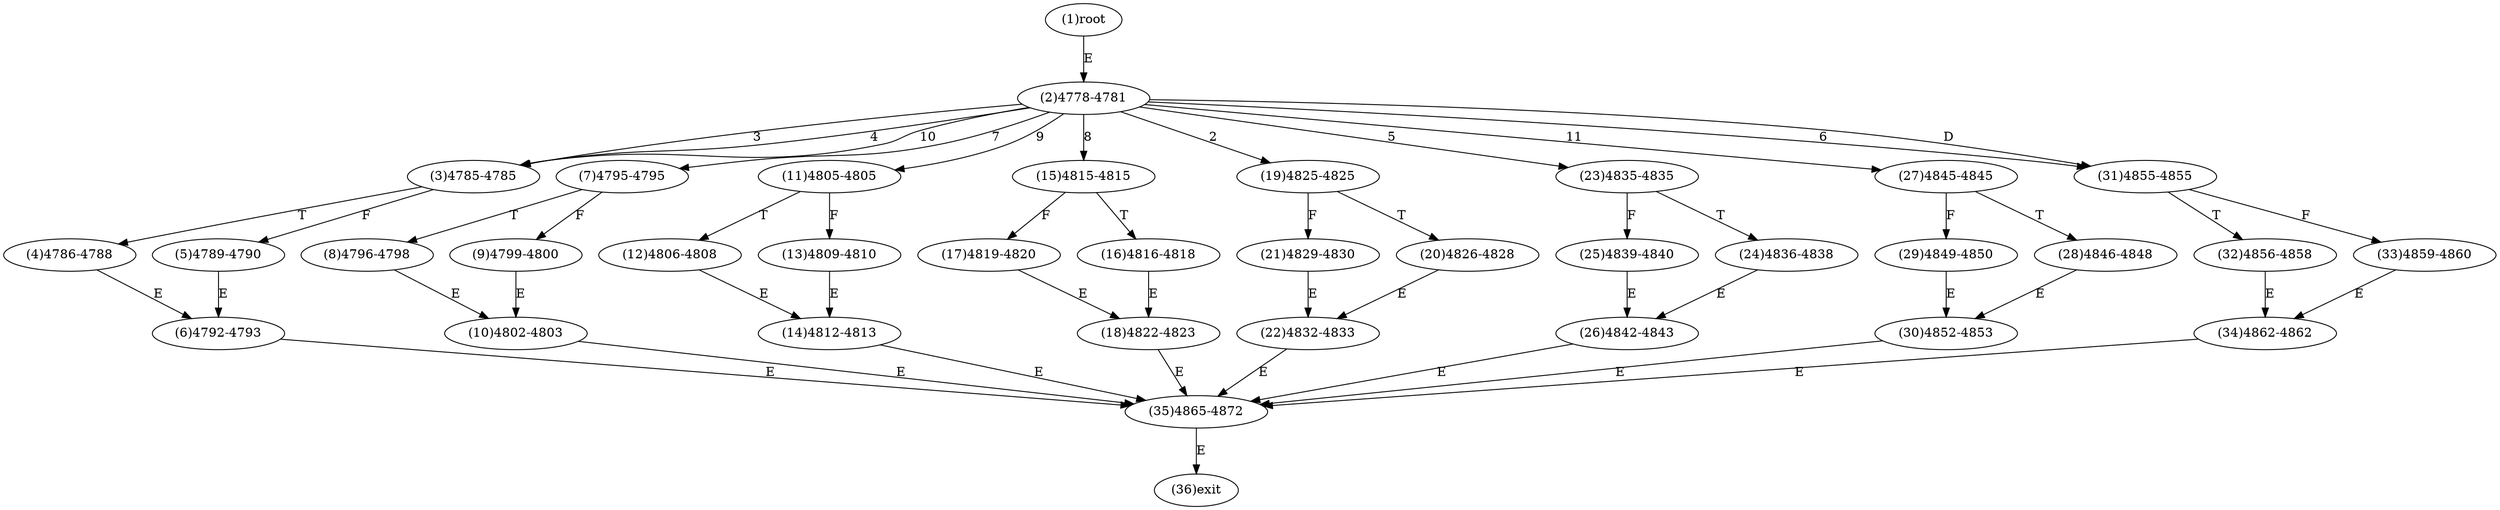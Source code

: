 digraph "" { 
1[ label="(1)root"];
2[ label="(2)4778-4781"];
3[ label="(3)4785-4785"];
4[ label="(4)4786-4788"];
5[ label="(5)4789-4790"];
6[ label="(6)4792-4793"];
7[ label="(7)4795-4795"];
8[ label="(8)4796-4798"];
9[ label="(9)4799-4800"];
10[ label="(10)4802-4803"];
11[ label="(11)4805-4805"];
12[ label="(12)4806-4808"];
13[ label="(13)4809-4810"];
14[ label="(14)4812-4813"];
15[ label="(15)4815-4815"];
17[ label="(17)4819-4820"];
16[ label="(16)4816-4818"];
19[ label="(19)4825-4825"];
18[ label="(18)4822-4823"];
21[ label="(21)4829-4830"];
20[ label="(20)4826-4828"];
23[ label="(23)4835-4835"];
22[ label="(22)4832-4833"];
25[ label="(25)4839-4840"];
24[ label="(24)4836-4838"];
27[ label="(27)4845-4845"];
26[ label="(26)4842-4843"];
29[ label="(29)4849-4850"];
28[ label="(28)4846-4848"];
31[ label="(31)4855-4855"];
30[ label="(30)4852-4853"];
34[ label="(34)4862-4862"];
35[ label="(35)4865-4872"];
32[ label="(32)4856-4858"];
33[ label="(33)4859-4860"];
36[ label="(36)exit"];
1->2[ label="E"];
2->19[ label="2"];
2->3[ label="3"];
2->3[ label="4"];
2->23[ label="5"];
2->31[ label="6"];
2->7[ label="7"];
2->15[ label="8"];
2->11[ label="9"];
2->3[ label="10"];
2->27[ label="11"];
2->31[ label="D"];
3->5[ label="F"];
3->4[ label="T"];
4->6[ label="E"];
5->6[ label="E"];
6->35[ label="E"];
7->9[ label="F"];
7->8[ label="T"];
8->10[ label="E"];
9->10[ label="E"];
10->35[ label="E"];
11->13[ label="F"];
11->12[ label="T"];
12->14[ label="E"];
13->14[ label="E"];
14->35[ label="E"];
15->17[ label="F"];
15->16[ label="T"];
16->18[ label="E"];
17->18[ label="E"];
18->35[ label="E"];
19->21[ label="F"];
19->20[ label="T"];
20->22[ label="E"];
21->22[ label="E"];
22->35[ label="E"];
23->25[ label="F"];
23->24[ label="T"];
24->26[ label="E"];
25->26[ label="E"];
26->35[ label="E"];
27->29[ label="F"];
27->28[ label="T"];
28->30[ label="E"];
29->30[ label="E"];
30->35[ label="E"];
31->33[ label="F"];
31->32[ label="T"];
32->34[ label="E"];
33->34[ label="E"];
34->35[ label="E"];
35->36[ label="E"];
}